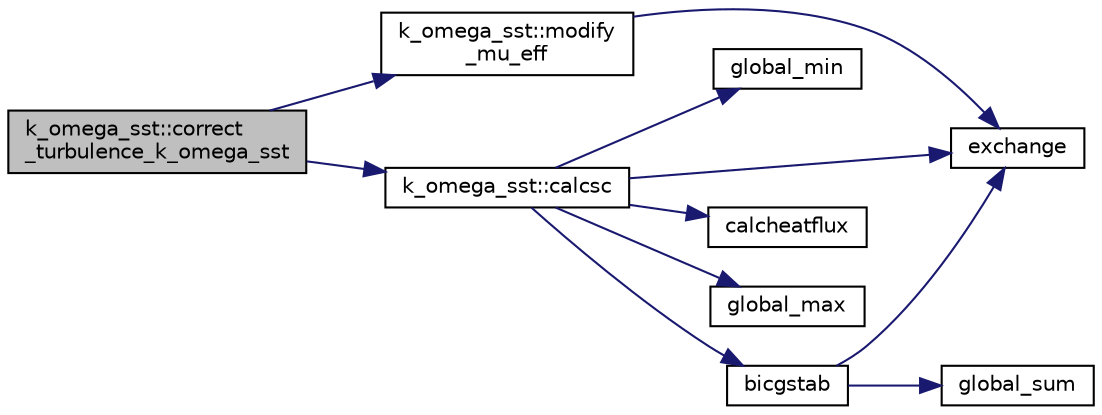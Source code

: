 digraph "k_omega_sst::correct_turbulence_k_omega_sst"
{
 // LATEX_PDF_SIZE
  edge [fontname="Helvetica",fontsize="10",labelfontname="Helvetica",labelfontsize="10"];
  node [fontname="Helvetica",fontsize="10",shape=record];
  rankdir="LR";
  Node1 [label="k_omega_sst::correct\l_turbulence_k_omega_sst",height=0.2,width=0.4,color="black", fillcolor="grey75", style="filled", fontcolor="black",tooltip=" "];
  Node1 -> Node2 [color="midnightblue",fontsize="10",style="solid",fontname="Helvetica"];
  Node2 [label="k_omega_sst::calcsc",height=0.2,width=0.4,color="black", fillcolor="white", style="filled",URL="$namespacek__omega__sst.html#abef5fd711205ff33aec6d98b622a0bdd",tooltip=" "];
  Node2 -> Node3 [color="midnightblue",fontsize="10",style="solid",fontname="Helvetica"];
  Node3 [label="bicgstab",height=0.2,width=0.4,color="black", fillcolor="white", style="filled",URL="$bicgstab_8f90.html#aced1c5bc8683ea5e84054decb03ceaf4",tooltip=" "];
  Node3 -> Node4 [color="midnightblue",fontsize="10",style="solid",fontname="Helvetica"];
  Node4 [label="exchange",height=0.2,width=0.4,color="black", fillcolor="white", style="filled",URL="$exchange_8f90.html#a5fc820a1936a17b779afe691729f2e84",tooltip=" "];
  Node3 -> Node5 [color="midnightblue",fontsize="10",style="solid",fontname="Helvetica"];
  Node5 [label="global_sum",height=0.2,width=0.4,color="black", fillcolor="white", style="filled",URL="$global__sum__mpi_8f90.html#a58e0607c82def5e112fdf461f29d2d9f",tooltip=" "];
  Node2 -> Node6 [color="midnightblue",fontsize="10",style="solid",fontname="Helvetica"];
  Node6 [label="calcheatflux",height=0.2,width=0.4,color="black", fillcolor="white", style="filled",URL="$calcheatflux_8f90.html#a1d121507832c2a426ccf16757c03ad46",tooltip=" "];
  Node2 -> Node4 [color="midnightblue",fontsize="10",style="solid",fontname="Helvetica"];
  Node2 -> Node7 [color="midnightblue",fontsize="10",style="solid",fontname="Helvetica"];
  Node7 [label="global_max",height=0.2,width=0.4,color="black", fillcolor="white", style="filled",URL="$global__max__mpi_8f90.html#a3969dba31b39f0efc28bf16a22bb0f63",tooltip=" "];
  Node2 -> Node8 [color="midnightblue",fontsize="10",style="solid",fontname="Helvetica"];
  Node8 [label="global_min",height=0.2,width=0.4,color="black", fillcolor="white", style="filled",URL="$global__min__mpi_8f90.html#a8d3f5ccc1e5e38338c50893c1b241b98",tooltip=" "];
  Node1 -> Node9 [color="midnightblue",fontsize="10",style="solid",fontname="Helvetica"];
  Node9 [label="k_omega_sst::modify\l_mu_eff",height=0.2,width=0.4,color="black", fillcolor="white", style="filled",URL="$namespacek__omega__sst.html#a9db01a58eaa429bcca05b716220b3b6b",tooltip=" "];
  Node9 -> Node4 [color="midnightblue",fontsize="10",style="solid",fontname="Helvetica"];
}
